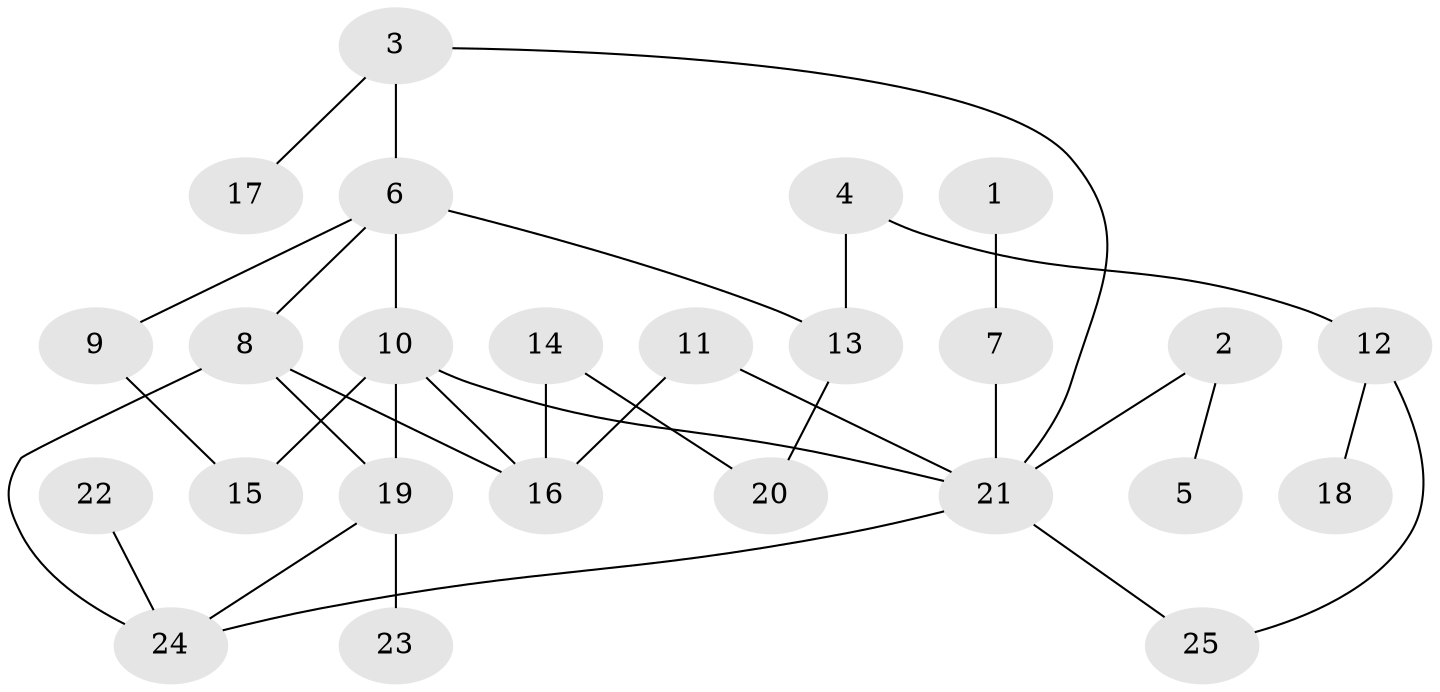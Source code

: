 // original degree distribution, {6: 0.03614457831325301, 2: 0.18072289156626506, 9: 0.012048192771084338, 4: 0.12048192771084337, 1: 0.5060240963855421, 5: 0.024096385542168676, 8: 0.012048192771084338, 3: 0.10843373493975904}
// Generated by graph-tools (version 1.1) at 2025/36/03/04/25 23:36:55]
// undirected, 25 vertices, 33 edges
graph export_dot {
  node [color=gray90,style=filled];
  1;
  2;
  3;
  4;
  5;
  6;
  7;
  8;
  9;
  10;
  11;
  12;
  13;
  14;
  15;
  16;
  17;
  18;
  19;
  20;
  21;
  22;
  23;
  24;
  25;
  1 -- 7 [weight=1.0];
  2 -- 5 [weight=1.0];
  2 -- 21 [weight=1.0];
  3 -- 6 [weight=1.0];
  3 -- 17 [weight=1.0];
  3 -- 21 [weight=1.0];
  4 -- 12 [weight=1.0];
  4 -- 13 [weight=1.0];
  6 -- 8 [weight=1.0];
  6 -- 9 [weight=1.0];
  6 -- 10 [weight=1.0];
  6 -- 13 [weight=1.0];
  7 -- 21 [weight=1.0];
  8 -- 16 [weight=1.0];
  8 -- 19 [weight=1.0];
  8 -- 24 [weight=1.0];
  9 -- 15 [weight=1.0];
  10 -- 15 [weight=1.0];
  10 -- 16 [weight=1.0];
  10 -- 19 [weight=1.0];
  10 -- 21 [weight=1.0];
  11 -- 16 [weight=1.0];
  11 -- 21 [weight=1.0];
  12 -- 18 [weight=1.0];
  12 -- 25 [weight=1.0];
  13 -- 20 [weight=1.0];
  14 -- 16 [weight=1.0];
  14 -- 20 [weight=1.0];
  19 -- 23 [weight=1.0];
  19 -- 24 [weight=1.0];
  21 -- 24 [weight=1.0];
  21 -- 25 [weight=1.0];
  22 -- 24 [weight=1.0];
}
